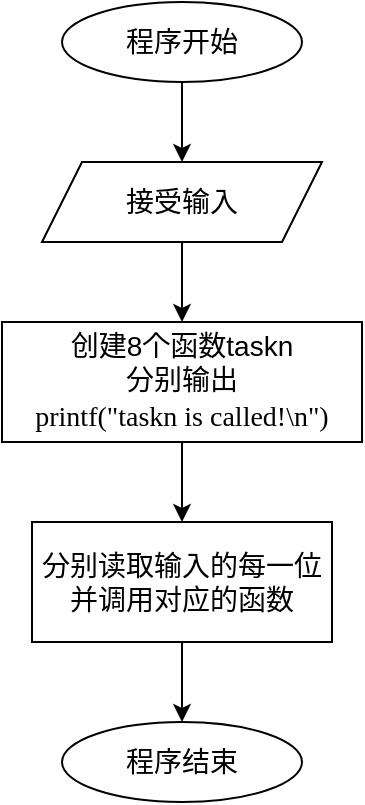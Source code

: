 <mxfile version="24.7.17">
  <diagram name="第 1 页" id="8CtCuOsys3hR2p4QYqbM">
    <mxGraphModel dx="1221" dy="823" grid="1" gridSize="10" guides="1" tooltips="1" connect="1" arrows="1" fold="1" page="1" pageScale="1" pageWidth="827" pageHeight="1169" math="0" shadow="0">
      <root>
        <mxCell id="0" />
        <mxCell id="1" parent="0" />
        <mxCell id="Sqm4q17-4cD9rXe7hXDx-5" value="" style="edgeStyle=orthogonalEdgeStyle;rounded=0;orthogonalLoop=1;jettySize=auto;html=1;" parent="1" source="AAzNbXR31eo6BCxiC4Rg-1" target="Sqm4q17-4cD9rXe7hXDx-2" edge="1">
          <mxGeometry relative="1" as="geometry" />
        </mxCell>
        <mxCell id="AAzNbXR31eo6BCxiC4Rg-1" value="&lt;font style=&quot;font-size: 14px;&quot;&gt;程序开始&lt;/font&gt;" style="ellipse;whiteSpace=wrap;html=1;" parent="1" vertex="1">
          <mxGeometry x="360" y="160" width="120" height="40" as="geometry" />
        </mxCell>
        <mxCell id="IWa2Fx2lJYsl5mEyNaZM-70" value="" style="edgeStyle=orthogonalEdgeStyle;rounded=0;orthogonalLoop=1;jettySize=auto;html=1;" edge="1" parent="1" source="Sqm4q17-4cD9rXe7hXDx-2" target="IWa2Fx2lJYsl5mEyNaZM-69">
          <mxGeometry relative="1" as="geometry" />
        </mxCell>
        <mxCell id="Sqm4q17-4cD9rXe7hXDx-2" value="&lt;span style=&quot;font-size: 14px;&quot;&gt;接受输入&lt;/span&gt;" style="shape=parallelogram;perimeter=parallelogramPerimeter;whiteSpace=wrap;html=1;fixedSize=1;" parent="1" vertex="1">
          <mxGeometry x="350" y="240" width="140" height="40" as="geometry" />
        </mxCell>
        <mxCell id="IWa2Fx2lJYsl5mEyNaZM-72" value="" style="edgeStyle=orthogonalEdgeStyle;rounded=0;orthogonalLoop=1;jettySize=auto;html=1;" edge="1" parent="1" source="IWa2Fx2lJYsl5mEyNaZM-69" target="IWa2Fx2lJYsl5mEyNaZM-71">
          <mxGeometry relative="1" as="geometry" />
        </mxCell>
        <mxCell id="IWa2Fx2lJYsl5mEyNaZM-69" value="&lt;font style=&quot;font-size: 14px;&quot; face=&quot;Helvetica&quot;&gt;创建8个函数taskn&lt;/font&gt;&lt;div style=&quot;font-size: 14px;&quot;&gt;&lt;font style=&quot;font-size: 14px;&quot; face=&quot;R5kIMO_XLVb75lqh-PHT&quot;&gt;分别输出&lt;br&gt;&lt;span style=&quot;background-color: initial;&quot;&gt;printf(&quot;taskn is called!\n&quot;)&lt;/span&gt;&lt;/font&gt;&lt;/div&gt;" style="rounded=0;whiteSpace=wrap;html=1;" vertex="1" parent="1">
          <mxGeometry x="330" y="320" width="180" height="60" as="geometry" />
        </mxCell>
        <mxCell id="IWa2Fx2lJYsl5mEyNaZM-74" value="" style="edgeStyle=orthogonalEdgeStyle;rounded=0;orthogonalLoop=1;jettySize=auto;html=1;" edge="1" parent="1" source="IWa2Fx2lJYsl5mEyNaZM-71" target="IWa2Fx2lJYsl5mEyNaZM-73">
          <mxGeometry relative="1" as="geometry" />
        </mxCell>
        <mxCell id="IWa2Fx2lJYsl5mEyNaZM-71" value="&lt;font style=&quot;font-size: 14px;&quot;&gt;分别读取输入的每一位&lt;/font&gt;&lt;div style=&quot;font-size: 14px;&quot;&gt;&lt;font style=&quot;font-size: 14px;&quot;&gt;并调用对应的函数&lt;/font&gt;&lt;/div&gt;" style="rounded=0;whiteSpace=wrap;html=1;" vertex="1" parent="1">
          <mxGeometry x="345" y="420" width="150" height="60" as="geometry" />
        </mxCell>
        <mxCell id="IWa2Fx2lJYsl5mEyNaZM-73" value="&lt;font style=&quot;font-size: 14px;&quot;&gt;程序结束&lt;/font&gt;" style="ellipse;whiteSpace=wrap;html=1;" vertex="1" parent="1">
          <mxGeometry x="360" y="520" width="120" height="40" as="geometry" />
        </mxCell>
      </root>
    </mxGraphModel>
  </diagram>
</mxfile>
